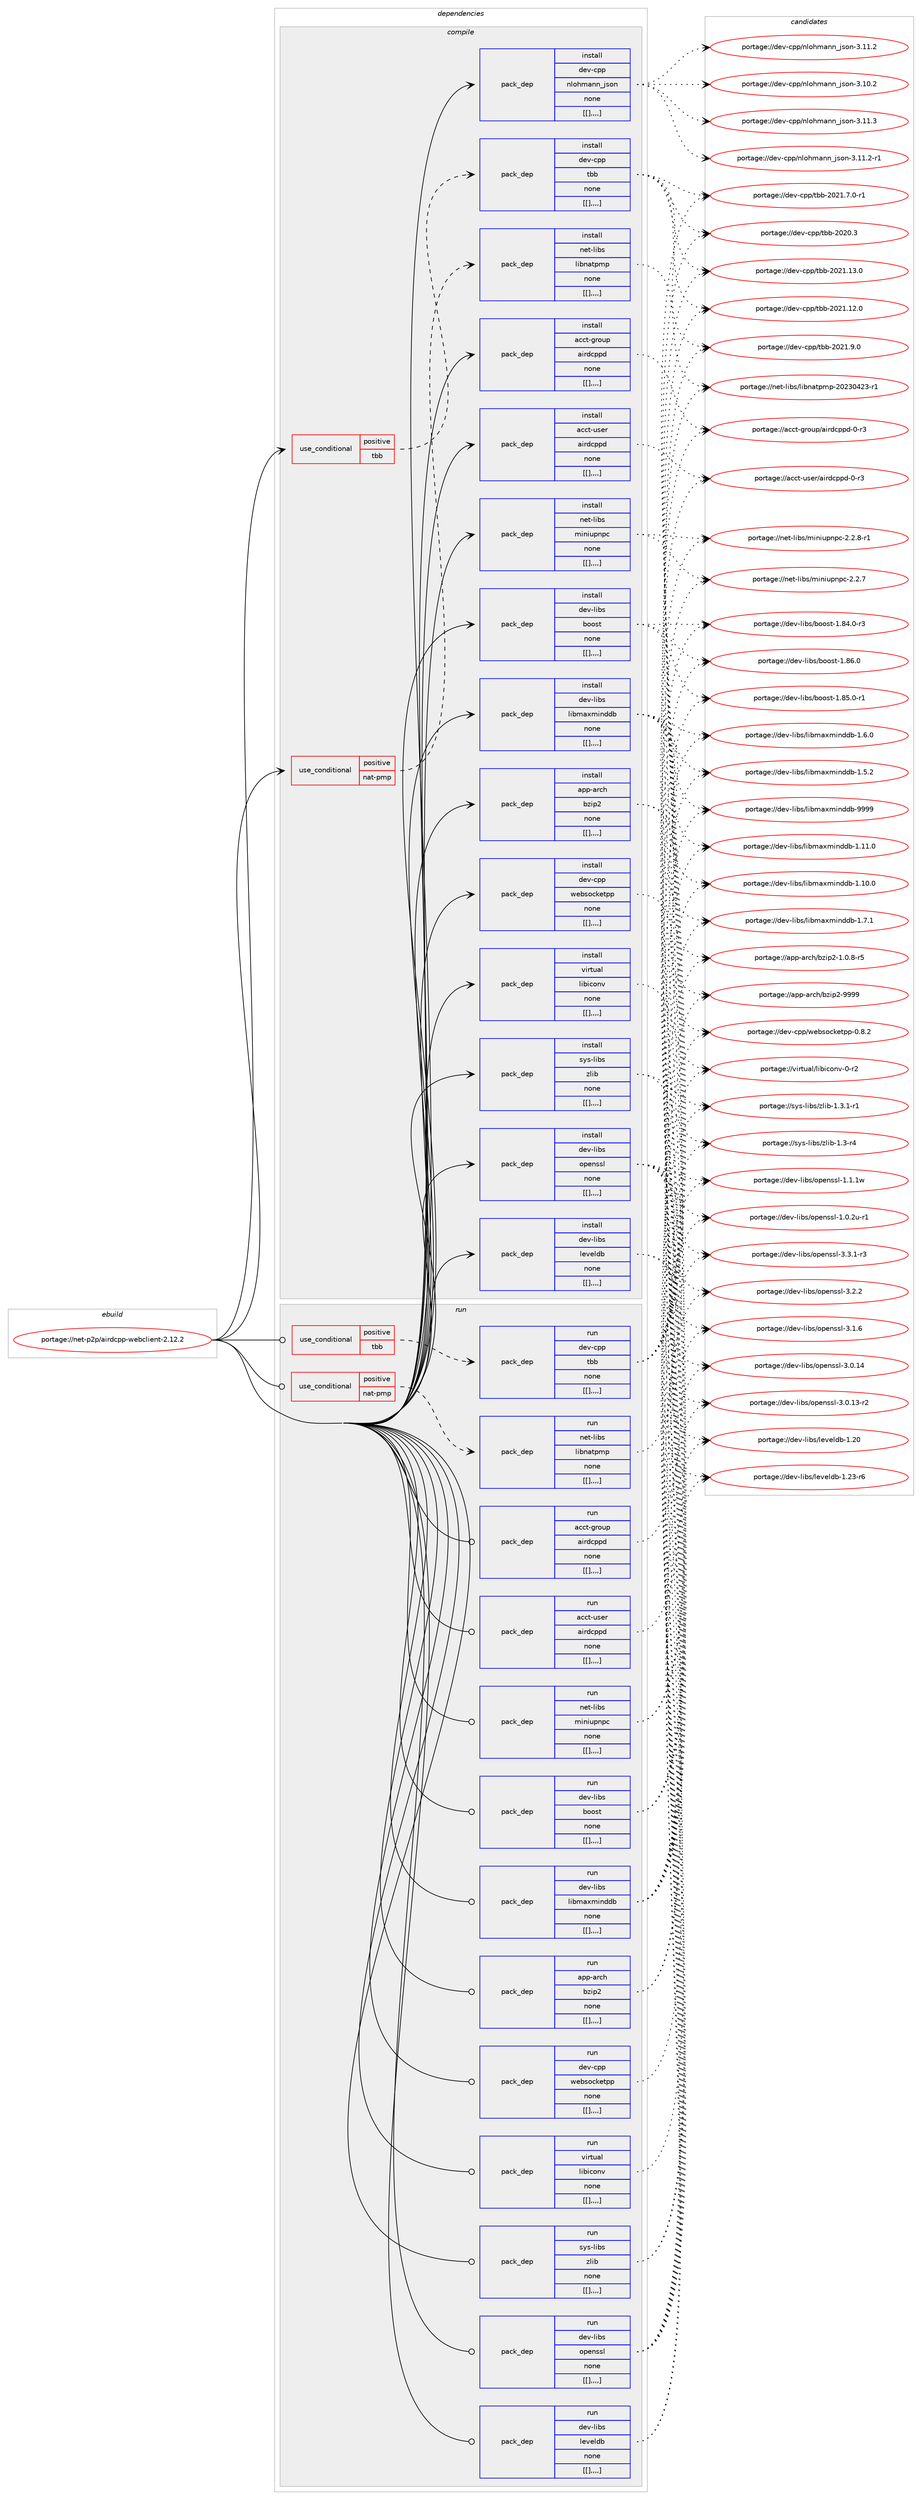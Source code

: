 digraph prolog {

# *************
# Graph options
# *************

newrank=true;
concentrate=true;
compound=true;
graph [rankdir=LR,fontname=Helvetica,fontsize=10,ranksep=1.5];#, ranksep=2.5, nodesep=0.2];
edge  [arrowhead=vee];
node  [fontname=Helvetica,fontsize=10];

# **********
# The ebuild
# **********

subgraph cluster_leftcol {
color=gray;
label=<<i>ebuild</i>>;
id [label="portage://net-p2p/airdcpp-webclient-2.12.2", color=red, width=4, href="../net-p2p/airdcpp-webclient-2.12.2.svg"];
}

# ****************
# The dependencies
# ****************

subgraph cluster_midcol {
color=gray;
label=<<i>dependencies</i>>;
subgraph cluster_compile {
fillcolor="#eeeeee";
style=filled;
label=<<i>compile</i>>;
subgraph cond104106 {
dependency396474 [label=<<TABLE BORDER="0" CELLBORDER="1" CELLSPACING="0" CELLPADDING="4"><TR><TD ROWSPAN="3" CELLPADDING="10">use_conditional</TD></TR><TR><TD>positive</TD></TR><TR><TD>nat-pmp</TD></TR></TABLE>>, shape=none, color=red];
subgraph pack289460 {
dependency396475 [label=<<TABLE BORDER="0" CELLBORDER="1" CELLSPACING="0" CELLPADDING="4" WIDTH="220"><TR><TD ROWSPAN="6" CELLPADDING="30">pack_dep</TD></TR><TR><TD WIDTH="110">install</TD></TR><TR><TD>net-libs</TD></TR><TR><TD>libnatpmp</TD></TR><TR><TD>none</TD></TR><TR><TD>[[],,,,]</TD></TR></TABLE>>, shape=none, color=blue];
}
dependency396474:e -> dependency396475:w [weight=20,style="dashed",arrowhead="vee"];
}
id:e -> dependency396474:w [weight=20,style="solid",arrowhead="vee"];
subgraph cond104107 {
dependency396476 [label=<<TABLE BORDER="0" CELLBORDER="1" CELLSPACING="0" CELLPADDING="4"><TR><TD ROWSPAN="3" CELLPADDING="10">use_conditional</TD></TR><TR><TD>positive</TD></TR><TR><TD>tbb</TD></TR></TABLE>>, shape=none, color=red];
subgraph pack289461 {
dependency396477 [label=<<TABLE BORDER="0" CELLBORDER="1" CELLSPACING="0" CELLPADDING="4" WIDTH="220"><TR><TD ROWSPAN="6" CELLPADDING="30">pack_dep</TD></TR><TR><TD WIDTH="110">install</TD></TR><TR><TD>dev-cpp</TD></TR><TR><TD>tbb</TD></TR><TR><TD>none</TD></TR><TR><TD>[[],,,,]</TD></TR></TABLE>>, shape=none, color=blue];
}
dependency396476:e -> dependency396477:w [weight=20,style="dashed",arrowhead="vee"];
}
id:e -> dependency396476:w [weight=20,style="solid",arrowhead="vee"];
subgraph pack289462 {
dependency396478 [label=<<TABLE BORDER="0" CELLBORDER="1" CELLSPACING="0" CELLPADDING="4" WIDTH="220"><TR><TD ROWSPAN="6" CELLPADDING="30">pack_dep</TD></TR><TR><TD WIDTH="110">install</TD></TR><TR><TD>acct-group</TD></TR><TR><TD>airdcppd</TD></TR><TR><TD>none</TD></TR><TR><TD>[[],,,,]</TD></TR></TABLE>>, shape=none, color=blue];
}
id:e -> dependency396478:w [weight=20,style="solid",arrowhead="vee"];
subgraph pack289463 {
dependency396479 [label=<<TABLE BORDER="0" CELLBORDER="1" CELLSPACING="0" CELLPADDING="4" WIDTH="220"><TR><TD ROWSPAN="6" CELLPADDING="30">pack_dep</TD></TR><TR><TD WIDTH="110">install</TD></TR><TR><TD>acct-user</TD></TR><TR><TD>airdcppd</TD></TR><TR><TD>none</TD></TR><TR><TD>[[],,,,]</TD></TR></TABLE>>, shape=none, color=blue];
}
id:e -> dependency396479:w [weight=20,style="solid",arrowhead="vee"];
subgraph pack289464 {
dependency396480 [label=<<TABLE BORDER="0" CELLBORDER="1" CELLSPACING="0" CELLPADDING="4" WIDTH="220"><TR><TD ROWSPAN="6" CELLPADDING="30">pack_dep</TD></TR><TR><TD WIDTH="110">install</TD></TR><TR><TD>app-arch</TD></TR><TR><TD>bzip2</TD></TR><TR><TD>none</TD></TR><TR><TD>[[],,,,]</TD></TR></TABLE>>, shape=none, color=blue];
}
id:e -> dependency396480:w [weight=20,style="solid",arrowhead="vee"];
subgraph pack289465 {
dependency396481 [label=<<TABLE BORDER="0" CELLBORDER="1" CELLSPACING="0" CELLPADDING="4" WIDTH="220"><TR><TD ROWSPAN="6" CELLPADDING="30">pack_dep</TD></TR><TR><TD WIDTH="110">install</TD></TR><TR><TD>dev-cpp</TD></TR><TR><TD>nlohmann_json</TD></TR><TR><TD>none</TD></TR><TR><TD>[[],,,,]</TD></TR></TABLE>>, shape=none, color=blue];
}
id:e -> dependency396481:w [weight=20,style="solid",arrowhead="vee"];
subgraph pack289466 {
dependency396482 [label=<<TABLE BORDER="0" CELLBORDER="1" CELLSPACING="0" CELLPADDING="4" WIDTH="220"><TR><TD ROWSPAN="6" CELLPADDING="30">pack_dep</TD></TR><TR><TD WIDTH="110">install</TD></TR><TR><TD>dev-cpp</TD></TR><TR><TD>websocketpp</TD></TR><TR><TD>none</TD></TR><TR><TD>[[],,,,]</TD></TR></TABLE>>, shape=none, color=blue];
}
id:e -> dependency396482:w [weight=20,style="solid",arrowhead="vee"];
subgraph pack289467 {
dependency396483 [label=<<TABLE BORDER="0" CELLBORDER="1" CELLSPACING="0" CELLPADDING="4" WIDTH="220"><TR><TD ROWSPAN="6" CELLPADDING="30">pack_dep</TD></TR><TR><TD WIDTH="110">install</TD></TR><TR><TD>dev-libs</TD></TR><TR><TD>boost</TD></TR><TR><TD>none</TD></TR><TR><TD>[[],,,,]</TD></TR></TABLE>>, shape=none, color=blue];
}
id:e -> dependency396483:w [weight=20,style="solid",arrowhead="vee"];
subgraph pack289468 {
dependency396484 [label=<<TABLE BORDER="0" CELLBORDER="1" CELLSPACING="0" CELLPADDING="4" WIDTH="220"><TR><TD ROWSPAN="6" CELLPADDING="30">pack_dep</TD></TR><TR><TD WIDTH="110">install</TD></TR><TR><TD>dev-libs</TD></TR><TR><TD>leveldb</TD></TR><TR><TD>none</TD></TR><TR><TD>[[],,,,]</TD></TR></TABLE>>, shape=none, color=blue];
}
id:e -> dependency396484:w [weight=20,style="solid",arrowhead="vee"];
subgraph pack289469 {
dependency396485 [label=<<TABLE BORDER="0" CELLBORDER="1" CELLSPACING="0" CELLPADDING="4" WIDTH="220"><TR><TD ROWSPAN="6" CELLPADDING="30">pack_dep</TD></TR><TR><TD WIDTH="110">install</TD></TR><TR><TD>dev-libs</TD></TR><TR><TD>libmaxminddb</TD></TR><TR><TD>none</TD></TR><TR><TD>[[],,,,]</TD></TR></TABLE>>, shape=none, color=blue];
}
id:e -> dependency396485:w [weight=20,style="solid",arrowhead="vee"];
subgraph pack289470 {
dependency396486 [label=<<TABLE BORDER="0" CELLBORDER="1" CELLSPACING="0" CELLPADDING="4" WIDTH="220"><TR><TD ROWSPAN="6" CELLPADDING="30">pack_dep</TD></TR><TR><TD WIDTH="110">install</TD></TR><TR><TD>dev-libs</TD></TR><TR><TD>openssl</TD></TR><TR><TD>none</TD></TR><TR><TD>[[],,,,]</TD></TR></TABLE>>, shape=none, color=blue];
}
id:e -> dependency396486:w [weight=20,style="solid",arrowhead="vee"];
subgraph pack289471 {
dependency396487 [label=<<TABLE BORDER="0" CELLBORDER="1" CELLSPACING="0" CELLPADDING="4" WIDTH="220"><TR><TD ROWSPAN="6" CELLPADDING="30">pack_dep</TD></TR><TR><TD WIDTH="110">install</TD></TR><TR><TD>net-libs</TD></TR><TR><TD>miniupnpc</TD></TR><TR><TD>none</TD></TR><TR><TD>[[],,,,]</TD></TR></TABLE>>, shape=none, color=blue];
}
id:e -> dependency396487:w [weight=20,style="solid",arrowhead="vee"];
subgraph pack289472 {
dependency396488 [label=<<TABLE BORDER="0" CELLBORDER="1" CELLSPACING="0" CELLPADDING="4" WIDTH="220"><TR><TD ROWSPAN="6" CELLPADDING="30">pack_dep</TD></TR><TR><TD WIDTH="110">install</TD></TR><TR><TD>sys-libs</TD></TR><TR><TD>zlib</TD></TR><TR><TD>none</TD></TR><TR><TD>[[],,,,]</TD></TR></TABLE>>, shape=none, color=blue];
}
id:e -> dependency396488:w [weight=20,style="solid",arrowhead="vee"];
subgraph pack289473 {
dependency396489 [label=<<TABLE BORDER="0" CELLBORDER="1" CELLSPACING="0" CELLPADDING="4" WIDTH="220"><TR><TD ROWSPAN="6" CELLPADDING="30">pack_dep</TD></TR><TR><TD WIDTH="110">install</TD></TR><TR><TD>virtual</TD></TR><TR><TD>libiconv</TD></TR><TR><TD>none</TD></TR><TR><TD>[[],,,,]</TD></TR></TABLE>>, shape=none, color=blue];
}
id:e -> dependency396489:w [weight=20,style="solid",arrowhead="vee"];
}
subgraph cluster_compileandrun {
fillcolor="#eeeeee";
style=filled;
label=<<i>compile and run</i>>;
}
subgraph cluster_run {
fillcolor="#eeeeee";
style=filled;
label=<<i>run</i>>;
subgraph cond104108 {
dependency396490 [label=<<TABLE BORDER="0" CELLBORDER="1" CELLSPACING="0" CELLPADDING="4"><TR><TD ROWSPAN="3" CELLPADDING="10">use_conditional</TD></TR><TR><TD>positive</TD></TR><TR><TD>nat-pmp</TD></TR></TABLE>>, shape=none, color=red];
subgraph pack289474 {
dependency396491 [label=<<TABLE BORDER="0" CELLBORDER="1" CELLSPACING="0" CELLPADDING="4" WIDTH="220"><TR><TD ROWSPAN="6" CELLPADDING="30">pack_dep</TD></TR><TR><TD WIDTH="110">run</TD></TR><TR><TD>net-libs</TD></TR><TR><TD>libnatpmp</TD></TR><TR><TD>none</TD></TR><TR><TD>[[],,,,]</TD></TR></TABLE>>, shape=none, color=blue];
}
dependency396490:e -> dependency396491:w [weight=20,style="dashed",arrowhead="vee"];
}
id:e -> dependency396490:w [weight=20,style="solid",arrowhead="odot"];
subgraph cond104109 {
dependency396492 [label=<<TABLE BORDER="0" CELLBORDER="1" CELLSPACING="0" CELLPADDING="4"><TR><TD ROWSPAN="3" CELLPADDING="10">use_conditional</TD></TR><TR><TD>positive</TD></TR><TR><TD>tbb</TD></TR></TABLE>>, shape=none, color=red];
subgraph pack289475 {
dependency396493 [label=<<TABLE BORDER="0" CELLBORDER="1" CELLSPACING="0" CELLPADDING="4" WIDTH="220"><TR><TD ROWSPAN="6" CELLPADDING="30">pack_dep</TD></TR><TR><TD WIDTH="110">run</TD></TR><TR><TD>dev-cpp</TD></TR><TR><TD>tbb</TD></TR><TR><TD>none</TD></TR><TR><TD>[[],,,,]</TD></TR></TABLE>>, shape=none, color=blue];
}
dependency396492:e -> dependency396493:w [weight=20,style="dashed",arrowhead="vee"];
}
id:e -> dependency396492:w [weight=20,style="solid",arrowhead="odot"];
subgraph pack289476 {
dependency396494 [label=<<TABLE BORDER="0" CELLBORDER="1" CELLSPACING="0" CELLPADDING="4" WIDTH="220"><TR><TD ROWSPAN="6" CELLPADDING="30">pack_dep</TD></TR><TR><TD WIDTH="110">run</TD></TR><TR><TD>acct-group</TD></TR><TR><TD>airdcppd</TD></TR><TR><TD>none</TD></TR><TR><TD>[[],,,,]</TD></TR></TABLE>>, shape=none, color=blue];
}
id:e -> dependency396494:w [weight=20,style="solid",arrowhead="odot"];
subgraph pack289477 {
dependency396495 [label=<<TABLE BORDER="0" CELLBORDER="1" CELLSPACING="0" CELLPADDING="4" WIDTH="220"><TR><TD ROWSPAN="6" CELLPADDING="30">pack_dep</TD></TR><TR><TD WIDTH="110">run</TD></TR><TR><TD>acct-user</TD></TR><TR><TD>airdcppd</TD></TR><TR><TD>none</TD></TR><TR><TD>[[],,,,]</TD></TR></TABLE>>, shape=none, color=blue];
}
id:e -> dependency396495:w [weight=20,style="solid",arrowhead="odot"];
subgraph pack289478 {
dependency396496 [label=<<TABLE BORDER="0" CELLBORDER="1" CELLSPACING="0" CELLPADDING="4" WIDTH="220"><TR><TD ROWSPAN="6" CELLPADDING="30">pack_dep</TD></TR><TR><TD WIDTH="110">run</TD></TR><TR><TD>app-arch</TD></TR><TR><TD>bzip2</TD></TR><TR><TD>none</TD></TR><TR><TD>[[],,,,]</TD></TR></TABLE>>, shape=none, color=blue];
}
id:e -> dependency396496:w [weight=20,style="solid",arrowhead="odot"];
subgraph pack289479 {
dependency396497 [label=<<TABLE BORDER="0" CELLBORDER="1" CELLSPACING="0" CELLPADDING="4" WIDTH="220"><TR><TD ROWSPAN="6" CELLPADDING="30">pack_dep</TD></TR><TR><TD WIDTH="110">run</TD></TR><TR><TD>dev-cpp</TD></TR><TR><TD>websocketpp</TD></TR><TR><TD>none</TD></TR><TR><TD>[[],,,,]</TD></TR></TABLE>>, shape=none, color=blue];
}
id:e -> dependency396497:w [weight=20,style="solid",arrowhead="odot"];
subgraph pack289480 {
dependency396498 [label=<<TABLE BORDER="0" CELLBORDER="1" CELLSPACING="0" CELLPADDING="4" WIDTH="220"><TR><TD ROWSPAN="6" CELLPADDING="30">pack_dep</TD></TR><TR><TD WIDTH="110">run</TD></TR><TR><TD>dev-libs</TD></TR><TR><TD>boost</TD></TR><TR><TD>none</TD></TR><TR><TD>[[],,,,]</TD></TR></TABLE>>, shape=none, color=blue];
}
id:e -> dependency396498:w [weight=20,style="solid",arrowhead="odot"];
subgraph pack289481 {
dependency396499 [label=<<TABLE BORDER="0" CELLBORDER="1" CELLSPACING="0" CELLPADDING="4" WIDTH="220"><TR><TD ROWSPAN="6" CELLPADDING="30">pack_dep</TD></TR><TR><TD WIDTH="110">run</TD></TR><TR><TD>dev-libs</TD></TR><TR><TD>leveldb</TD></TR><TR><TD>none</TD></TR><TR><TD>[[],,,,]</TD></TR></TABLE>>, shape=none, color=blue];
}
id:e -> dependency396499:w [weight=20,style="solid",arrowhead="odot"];
subgraph pack289482 {
dependency396500 [label=<<TABLE BORDER="0" CELLBORDER="1" CELLSPACING="0" CELLPADDING="4" WIDTH="220"><TR><TD ROWSPAN="6" CELLPADDING="30">pack_dep</TD></TR><TR><TD WIDTH="110">run</TD></TR><TR><TD>dev-libs</TD></TR><TR><TD>libmaxminddb</TD></TR><TR><TD>none</TD></TR><TR><TD>[[],,,,]</TD></TR></TABLE>>, shape=none, color=blue];
}
id:e -> dependency396500:w [weight=20,style="solid",arrowhead="odot"];
subgraph pack289483 {
dependency396501 [label=<<TABLE BORDER="0" CELLBORDER="1" CELLSPACING="0" CELLPADDING="4" WIDTH="220"><TR><TD ROWSPAN="6" CELLPADDING="30">pack_dep</TD></TR><TR><TD WIDTH="110">run</TD></TR><TR><TD>dev-libs</TD></TR><TR><TD>openssl</TD></TR><TR><TD>none</TD></TR><TR><TD>[[],,,,]</TD></TR></TABLE>>, shape=none, color=blue];
}
id:e -> dependency396501:w [weight=20,style="solid",arrowhead="odot"];
subgraph pack289484 {
dependency396502 [label=<<TABLE BORDER="0" CELLBORDER="1" CELLSPACING="0" CELLPADDING="4" WIDTH="220"><TR><TD ROWSPAN="6" CELLPADDING="30">pack_dep</TD></TR><TR><TD WIDTH="110">run</TD></TR><TR><TD>net-libs</TD></TR><TR><TD>miniupnpc</TD></TR><TR><TD>none</TD></TR><TR><TD>[[],,,,]</TD></TR></TABLE>>, shape=none, color=blue];
}
id:e -> dependency396502:w [weight=20,style="solid",arrowhead="odot"];
subgraph pack289485 {
dependency396503 [label=<<TABLE BORDER="0" CELLBORDER="1" CELLSPACING="0" CELLPADDING="4" WIDTH="220"><TR><TD ROWSPAN="6" CELLPADDING="30">pack_dep</TD></TR><TR><TD WIDTH="110">run</TD></TR><TR><TD>sys-libs</TD></TR><TR><TD>zlib</TD></TR><TR><TD>none</TD></TR><TR><TD>[[],,,,]</TD></TR></TABLE>>, shape=none, color=blue];
}
id:e -> dependency396503:w [weight=20,style="solid",arrowhead="odot"];
subgraph pack289486 {
dependency396504 [label=<<TABLE BORDER="0" CELLBORDER="1" CELLSPACING="0" CELLPADDING="4" WIDTH="220"><TR><TD ROWSPAN="6" CELLPADDING="30">pack_dep</TD></TR><TR><TD WIDTH="110">run</TD></TR><TR><TD>virtual</TD></TR><TR><TD>libiconv</TD></TR><TR><TD>none</TD></TR><TR><TD>[[],,,,]</TD></TR></TABLE>>, shape=none, color=blue];
}
id:e -> dependency396504:w [weight=20,style="solid",arrowhead="odot"];
}
}

# **************
# The candidates
# **************

subgraph cluster_choices {
rank=same;
color=gray;
label=<<i>candidates</i>>;

subgraph choice289460 {
color=black;
nodesep=1;
choice11010111645108105981154710810598110971161121091124550485051485250514511449 [label="portage://net-libs/libnatpmp-20230423-r1", color=red, width=4,href="../net-libs/libnatpmp-20230423-r1.svg"];
dependency396475:e -> choice11010111645108105981154710810598110971161121091124550485051485250514511449:w [style=dotted,weight="100"];
}
subgraph choice289461 {
color=black;
nodesep=1;
choice100101118459911211247116989845504850494649514648 [label="portage://dev-cpp/tbb-2021.13.0", color=red, width=4,href="../dev-cpp/tbb-2021.13.0.svg"];
choice100101118459911211247116989845504850494649504648 [label="portage://dev-cpp/tbb-2021.12.0", color=red, width=4,href="../dev-cpp/tbb-2021.12.0.svg"];
choice1001011184599112112471169898455048504946574648 [label="portage://dev-cpp/tbb-2021.9.0", color=red, width=4,href="../dev-cpp/tbb-2021.9.0.svg"];
choice10010111845991121124711698984550485049465546484511449 [label="portage://dev-cpp/tbb-2021.7.0-r1", color=red, width=4,href="../dev-cpp/tbb-2021.7.0-r1.svg"];
choice100101118459911211247116989845504850484651 [label="portage://dev-cpp/tbb-2020.3", color=red, width=4,href="../dev-cpp/tbb-2020.3.svg"];
dependency396477:e -> choice100101118459911211247116989845504850494649514648:w [style=dotted,weight="100"];
dependency396477:e -> choice100101118459911211247116989845504850494649504648:w [style=dotted,weight="100"];
dependency396477:e -> choice1001011184599112112471169898455048504946574648:w [style=dotted,weight="100"];
dependency396477:e -> choice10010111845991121124711698984550485049465546484511449:w [style=dotted,weight="100"];
dependency396477:e -> choice100101118459911211247116989845504850484651:w [style=dotted,weight="100"];
}
subgraph choice289462 {
color=black;
nodesep=1;
choice9799991164510311411111711247971051141009911211210045484511451 [label="portage://acct-group/airdcppd-0-r3", color=red, width=4,href="../acct-group/airdcppd-0-r3.svg"];
dependency396478:e -> choice9799991164510311411111711247971051141009911211210045484511451:w [style=dotted,weight="100"];
}
subgraph choice289463 {
color=black;
nodesep=1;
choice9799991164511711510111447971051141009911211210045484511451 [label="portage://acct-user/airdcppd-0-r3", color=red, width=4,href="../acct-user/airdcppd-0-r3.svg"];
dependency396479:e -> choice9799991164511711510111447971051141009911211210045484511451:w [style=dotted,weight="100"];
}
subgraph choice289464 {
color=black;
nodesep=1;
choice971121124597114991044798122105112504557575757 [label="portage://app-arch/bzip2-9999", color=red, width=4,href="../app-arch/bzip2-9999.svg"];
choice971121124597114991044798122105112504549464846564511453 [label="portage://app-arch/bzip2-1.0.8-r5", color=red, width=4,href="../app-arch/bzip2-1.0.8-r5.svg"];
dependency396480:e -> choice971121124597114991044798122105112504557575757:w [style=dotted,weight="100"];
dependency396480:e -> choice971121124597114991044798122105112504549464846564511453:w [style=dotted,weight="100"];
}
subgraph choice289465 {
color=black;
nodesep=1;
choice100101118459911211247110108111104109971101109510611511111045514649494651 [label="portage://dev-cpp/nlohmann_json-3.11.3", color=red, width=4,href="../dev-cpp/nlohmann_json-3.11.3.svg"];
choice1001011184599112112471101081111041099711011095106115111110455146494946504511449 [label="portage://dev-cpp/nlohmann_json-3.11.2-r1", color=red, width=4,href="../dev-cpp/nlohmann_json-3.11.2-r1.svg"];
choice100101118459911211247110108111104109971101109510611511111045514649494650 [label="portage://dev-cpp/nlohmann_json-3.11.2", color=red, width=4,href="../dev-cpp/nlohmann_json-3.11.2.svg"];
choice100101118459911211247110108111104109971101109510611511111045514649484650 [label="portage://dev-cpp/nlohmann_json-3.10.2", color=red, width=4,href="../dev-cpp/nlohmann_json-3.10.2.svg"];
dependency396481:e -> choice100101118459911211247110108111104109971101109510611511111045514649494651:w [style=dotted,weight="100"];
dependency396481:e -> choice1001011184599112112471101081111041099711011095106115111110455146494946504511449:w [style=dotted,weight="100"];
dependency396481:e -> choice100101118459911211247110108111104109971101109510611511111045514649494650:w [style=dotted,weight="100"];
dependency396481:e -> choice100101118459911211247110108111104109971101109510611511111045514649484650:w [style=dotted,weight="100"];
}
subgraph choice289466 {
color=black;
nodesep=1;
choice1001011184599112112471191019811511199107101116112112454846564650 [label="portage://dev-cpp/websocketpp-0.8.2", color=red, width=4,href="../dev-cpp/websocketpp-0.8.2.svg"];
dependency396482:e -> choice1001011184599112112471191019811511199107101116112112454846564650:w [style=dotted,weight="100"];
}
subgraph choice289467 {
color=black;
nodesep=1;
choice1001011184510810598115479811111111511645494656544648 [label="portage://dev-libs/boost-1.86.0", color=red, width=4,href="../dev-libs/boost-1.86.0.svg"];
choice10010111845108105981154798111111115116454946565346484511449 [label="portage://dev-libs/boost-1.85.0-r1", color=red, width=4,href="../dev-libs/boost-1.85.0-r1.svg"];
choice10010111845108105981154798111111115116454946565246484511451 [label="portage://dev-libs/boost-1.84.0-r3", color=red, width=4,href="../dev-libs/boost-1.84.0-r3.svg"];
dependency396483:e -> choice1001011184510810598115479811111111511645494656544648:w [style=dotted,weight="100"];
dependency396483:e -> choice10010111845108105981154798111111115116454946565346484511449:w [style=dotted,weight="100"];
dependency396483:e -> choice10010111845108105981154798111111115116454946565246484511451:w [style=dotted,weight="100"];
}
subgraph choice289468 {
color=black;
nodesep=1;
choice1001011184510810598115471081011181011081009845494650514511454 [label="portage://dev-libs/leveldb-1.23-r6", color=red, width=4,href="../dev-libs/leveldb-1.23-r6.svg"];
choice100101118451081059811547108101118101108100984549465048 [label="portage://dev-libs/leveldb-1.20", color=red, width=4,href="../dev-libs/leveldb-1.20.svg"];
dependency396484:e -> choice1001011184510810598115471081011181011081009845494650514511454:w [style=dotted,weight="100"];
dependency396484:e -> choice100101118451081059811547108101118101108100984549465048:w [style=dotted,weight="100"];
}
subgraph choice289469 {
color=black;
nodesep=1;
choice1001011184510810598115471081059810997120109105110100100984557575757 [label="portage://dev-libs/libmaxminddb-9999", color=red, width=4,href="../dev-libs/libmaxminddb-9999.svg"];
choice10010111845108105981154710810598109971201091051101001009845494649494648 [label="portage://dev-libs/libmaxminddb-1.11.0", color=red, width=4,href="../dev-libs/libmaxminddb-1.11.0.svg"];
choice10010111845108105981154710810598109971201091051101001009845494649484648 [label="portage://dev-libs/libmaxminddb-1.10.0", color=red, width=4,href="../dev-libs/libmaxminddb-1.10.0.svg"];
choice100101118451081059811547108105981099712010910511010010098454946554649 [label="portage://dev-libs/libmaxminddb-1.7.1", color=red, width=4,href="../dev-libs/libmaxminddb-1.7.1.svg"];
choice100101118451081059811547108105981099712010910511010010098454946544648 [label="portage://dev-libs/libmaxminddb-1.6.0", color=red, width=4,href="../dev-libs/libmaxminddb-1.6.0.svg"];
choice100101118451081059811547108105981099712010910511010010098454946534650 [label="portage://dev-libs/libmaxminddb-1.5.2", color=red, width=4,href="../dev-libs/libmaxminddb-1.5.2.svg"];
dependency396485:e -> choice1001011184510810598115471081059810997120109105110100100984557575757:w [style=dotted,weight="100"];
dependency396485:e -> choice10010111845108105981154710810598109971201091051101001009845494649494648:w [style=dotted,weight="100"];
dependency396485:e -> choice10010111845108105981154710810598109971201091051101001009845494649484648:w [style=dotted,weight="100"];
dependency396485:e -> choice100101118451081059811547108105981099712010910511010010098454946554649:w [style=dotted,weight="100"];
dependency396485:e -> choice100101118451081059811547108105981099712010910511010010098454946544648:w [style=dotted,weight="100"];
dependency396485:e -> choice100101118451081059811547108105981099712010910511010010098454946534650:w [style=dotted,weight="100"];
}
subgraph choice289470 {
color=black;
nodesep=1;
choice1001011184510810598115471111121011101151151084551465146494511451 [label="portage://dev-libs/openssl-3.3.1-r3", color=red, width=4,href="../dev-libs/openssl-3.3.1-r3.svg"];
choice100101118451081059811547111112101110115115108455146504650 [label="portage://dev-libs/openssl-3.2.2", color=red, width=4,href="../dev-libs/openssl-3.2.2.svg"];
choice100101118451081059811547111112101110115115108455146494654 [label="portage://dev-libs/openssl-3.1.6", color=red, width=4,href="../dev-libs/openssl-3.1.6.svg"];
choice10010111845108105981154711111210111011511510845514648464952 [label="portage://dev-libs/openssl-3.0.14", color=red, width=4,href="../dev-libs/openssl-3.0.14.svg"];
choice100101118451081059811547111112101110115115108455146484649514511450 [label="portage://dev-libs/openssl-3.0.13-r2", color=red, width=4,href="../dev-libs/openssl-3.0.13-r2.svg"];
choice100101118451081059811547111112101110115115108454946494649119 [label="portage://dev-libs/openssl-1.1.1w", color=red, width=4,href="../dev-libs/openssl-1.1.1w.svg"];
choice1001011184510810598115471111121011101151151084549464846501174511449 [label="portage://dev-libs/openssl-1.0.2u-r1", color=red, width=4,href="../dev-libs/openssl-1.0.2u-r1.svg"];
dependency396486:e -> choice1001011184510810598115471111121011101151151084551465146494511451:w [style=dotted,weight="100"];
dependency396486:e -> choice100101118451081059811547111112101110115115108455146504650:w [style=dotted,weight="100"];
dependency396486:e -> choice100101118451081059811547111112101110115115108455146494654:w [style=dotted,weight="100"];
dependency396486:e -> choice10010111845108105981154711111210111011511510845514648464952:w [style=dotted,weight="100"];
dependency396486:e -> choice100101118451081059811547111112101110115115108455146484649514511450:w [style=dotted,weight="100"];
dependency396486:e -> choice100101118451081059811547111112101110115115108454946494649119:w [style=dotted,weight="100"];
dependency396486:e -> choice1001011184510810598115471111121011101151151084549464846501174511449:w [style=dotted,weight="100"];
}
subgraph choice289471 {
color=black;
nodesep=1;
choice110101116451081059811547109105110105117112110112994550465046564511449 [label="portage://net-libs/miniupnpc-2.2.8-r1", color=red, width=4,href="../net-libs/miniupnpc-2.2.8-r1.svg"];
choice11010111645108105981154710910511010511711211011299455046504655 [label="portage://net-libs/miniupnpc-2.2.7", color=red, width=4,href="../net-libs/miniupnpc-2.2.7.svg"];
dependency396487:e -> choice110101116451081059811547109105110105117112110112994550465046564511449:w [style=dotted,weight="100"];
dependency396487:e -> choice11010111645108105981154710910511010511711211011299455046504655:w [style=dotted,weight="100"];
}
subgraph choice289472 {
color=black;
nodesep=1;
choice115121115451081059811547122108105984549465146494511449 [label="portage://sys-libs/zlib-1.3.1-r1", color=red, width=4,href="../sys-libs/zlib-1.3.1-r1.svg"];
choice11512111545108105981154712210810598454946514511452 [label="portage://sys-libs/zlib-1.3-r4", color=red, width=4,href="../sys-libs/zlib-1.3-r4.svg"];
dependency396488:e -> choice115121115451081059811547122108105984549465146494511449:w [style=dotted,weight="100"];
dependency396488:e -> choice11512111545108105981154712210810598454946514511452:w [style=dotted,weight="100"];
}
subgraph choice289473 {
color=black;
nodesep=1;
choice1181051141161179710847108105981059911111011845484511450 [label="portage://virtual/libiconv-0-r2", color=red, width=4,href="../virtual/libiconv-0-r2.svg"];
dependency396489:e -> choice1181051141161179710847108105981059911111011845484511450:w [style=dotted,weight="100"];
}
subgraph choice289474 {
color=black;
nodesep=1;
choice11010111645108105981154710810598110971161121091124550485051485250514511449 [label="portage://net-libs/libnatpmp-20230423-r1", color=red, width=4,href="../net-libs/libnatpmp-20230423-r1.svg"];
dependency396491:e -> choice11010111645108105981154710810598110971161121091124550485051485250514511449:w [style=dotted,weight="100"];
}
subgraph choice289475 {
color=black;
nodesep=1;
choice100101118459911211247116989845504850494649514648 [label="portage://dev-cpp/tbb-2021.13.0", color=red, width=4,href="../dev-cpp/tbb-2021.13.0.svg"];
choice100101118459911211247116989845504850494649504648 [label="portage://dev-cpp/tbb-2021.12.0", color=red, width=4,href="../dev-cpp/tbb-2021.12.0.svg"];
choice1001011184599112112471169898455048504946574648 [label="portage://dev-cpp/tbb-2021.9.0", color=red, width=4,href="../dev-cpp/tbb-2021.9.0.svg"];
choice10010111845991121124711698984550485049465546484511449 [label="portage://dev-cpp/tbb-2021.7.0-r1", color=red, width=4,href="../dev-cpp/tbb-2021.7.0-r1.svg"];
choice100101118459911211247116989845504850484651 [label="portage://dev-cpp/tbb-2020.3", color=red, width=4,href="../dev-cpp/tbb-2020.3.svg"];
dependency396493:e -> choice100101118459911211247116989845504850494649514648:w [style=dotted,weight="100"];
dependency396493:e -> choice100101118459911211247116989845504850494649504648:w [style=dotted,weight="100"];
dependency396493:e -> choice1001011184599112112471169898455048504946574648:w [style=dotted,weight="100"];
dependency396493:e -> choice10010111845991121124711698984550485049465546484511449:w [style=dotted,weight="100"];
dependency396493:e -> choice100101118459911211247116989845504850484651:w [style=dotted,weight="100"];
}
subgraph choice289476 {
color=black;
nodesep=1;
choice9799991164510311411111711247971051141009911211210045484511451 [label="portage://acct-group/airdcppd-0-r3", color=red, width=4,href="../acct-group/airdcppd-0-r3.svg"];
dependency396494:e -> choice9799991164510311411111711247971051141009911211210045484511451:w [style=dotted,weight="100"];
}
subgraph choice289477 {
color=black;
nodesep=1;
choice9799991164511711510111447971051141009911211210045484511451 [label="portage://acct-user/airdcppd-0-r3", color=red, width=4,href="../acct-user/airdcppd-0-r3.svg"];
dependency396495:e -> choice9799991164511711510111447971051141009911211210045484511451:w [style=dotted,weight="100"];
}
subgraph choice289478 {
color=black;
nodesep=1;
choice971121124597114991044798122105112504557575757 [label="portage://app-arch/bzip2-9999", color=red, width=4,href="../app-arch/bzip2-9999.svg"];
choice971121124597114991044798122105112504549464846564511453 [label="portage://app-arch/bzip2-1.0.8-r5", color=red, width=4,href="../app-arch/bzip2-1.0.8-r5.svg"];
dependency396496:e -> choice971121124597114991044798122105112504557575757:w [style=dotted,weight="100"];
dependency396496:e -> choice971121124597114991044798122105112504549464846564511453:w [style=dotted,weight="100"];
}
subgraph choice289479 {
color=black;
nodesep=1;
choice1001011184599112112471191019811511199107101116112112454846564650 [label="portage://dev-cpp/websocketpp-0.8.2", color=red, width=4,href="../dev-cpp/websocketpp-0.8.2.svg"];
dependency396497:e -> choice1001011184599112112471191019811511199107101116112112454846564650:w [style=dotted,weight="100"];
}
subgraph choice289480 {
color=black;
nodesep=1;
choice1001011184510810598115479811111111511645494656544648 [label="portage://dev-libs/boost-1.86.0", color=red, width=4,href="../dev-libs/boost-1.86.0.svg"];
choice10010111845108105981154798111111115116454946565346484511449 [label="portage://dev-libs/boost-1.85.0-r1", color=red, width=4,href="../dev-libs/boost-1.85.0-r1.svg"];
choice10010111845108105981154798111111115116454946565246484511451 [label="portage://dev-libs/boost-1.84.0-r3", color=red, width=4,href="../dev-libs/boost-1.84.0-r3.svg"];
dependency396498:e -> choice1001011184510810598115479811111111511645494656544648:w [style=dotted,weight="100"];
dependency396498:e -> choice10010111845108105981154798111111115116454946565346484511449:w [style=dotted,weight="100"];
dependency396498:e -> choice10010111845108105981154798111111115116454946565246484511451:w [style=dotted,weight="100"];
}
subgraph choice289481 {
color=black;
nodesep=1;
choice1001011184510810598115471081011181011081009845494650514511454 [label="portage://dev-libs/leveldb-1.23-r6", color=red, width=4,href="../dev-libs/leveldb-1.23-r6.svg"];
choice100101118451081059811547108101118101108100984549465048 [label="portage://dev-libs/leveldb-1.20", color=red, width=4,href="../dev-libs/leveldb-1.20.svg"];
dependency396499:e -> choice1001011184510810598115471081011181011081009845494650514511454:w [style=dotted,weight="100"];
dependency396499:e -> choice100101118451081059811547108101118101108100984549465048:w [style=dotted,weight="100"];
}
subgraph choice289482 {
color=black;
nodesep=1;
choice1001011184510810598115471081059810997120109105110100100984557575757 [label="portage://dev-libs/libmaxminddb-9999", color=red, width=4,href="../dev-libs/libmaxminddb-9999.svg"];
choice10010111845108105981154710810598109971201091051101001009845494649494648 [label="portage://dev-libs/libmaxminddb-1.11.0", color=red, width=4,href="../dev-libs/libmaxminddb-1.11.0.svg"];
choice10010111845108105981154710810598109971201091051101001009845494649484648 [label="portage://dev-libs/libmaxminddb-1.10.0", color=red, width=4,href="../dev-libs/libmaxminddb-1.10.0.svg"];
choice100101118451081059811547108105981099712010910511010010098454946554649 [label="portage://dev-libs/libmaxminddb-1.7.1", color=red, width=4,href="../dev-libs/libmaxminddb-1.7.1.svg"];
choice100101118451081059811547108105981099712010910511010010098454946544648 [label="portage://dev-libs/libmaxminddb-1.6.0", color=red, width=4,href="../dev-libs/libmaxminddb-1.6.0.svg"];
choice100101118451081059811547108105981099712010910511010010098454946534650 [label="portage://dev-libs/libmaxminddb-1.5.2", color=red, width=4,href="../dev-libs/libmaxminddb-1.5.2.svg"];
dependency396500:e -> choice1001011184510810598115471081059810997120109105110100100984557575757:w [style=dotted,weight="100"];
dependency396500:e -> choice10010111845108105981154710810598109971201091051101001009845494649494648:w [style=dotted,weight="100"];
dependency396500:e -> choice10010111845108105981154710810598109971201091051101001009845494649484648:w [style=dotted,weight="100"];
dependency396500:e -> choice100101118451081059811547108105981099712010910511010010098454946554649:w [style=dotted,weight="100"];
dependency396500:e -> choice100101118451081059811547108105981099712010910511010010098454946544648:w [style=dotted,weight="100"];
dependency396500:e -> choice100101118451081059811547108105981099712010910511010010098454946534650:w [style=dotted,weight="100"];
}
subgraph choice289483 {
color=black;
nodesep=1;
choice1001011184510810598115471111121011101151151084551465146494511451 [label="portage://dev-libs/openssl-3.3.1-r3", color=red, width=4,href="../dev-libs/openssl-3.3.1-r3.svg"];
choice100101118451081059811547111112101110115115108455146504650 [label="portage://dev-libs/openssl-3.2.2", color=red, width=4,href="../dev-libs/openssl-3.2.2.svg"];
choice100101118451081059811547111112101110115115108455146494654 [label="portage://dev-libs/openssl-3.1.6", color=red, width=4,href="../dev-libs/openssl-3.1.6.svg"];
choice10010111845108105981154711111210111011511510845514648464952 [label="portage://dev-libs/openssl-3.0.14", color=red, width=4,href="../dev-libs/openssl-3.0.14.svg"];
choice100101118451081059811547111112101110115115108455146484649514511450 [label="portage://dev-libs/openssl-3.0.13-r2", color=red, width=4,href="../dev-libs/openssl-3.0.13-r2.svg"];
choice100101118451081059811547111112101110115115108454946494649119 [label="portage://dev-libs/openssl-1.1.1w", color=red, width=4,href="../dev-libs/openssl-1.1.1w.svg"];
choice1001011184510810598115471111121011101151151084549464846501174511449 [label="portage://dev-libs/openssl-1.0.2u-r1", color=red, width=4,href="../dev-libs/openssl-1.0.2u-r1.svg"];
dependency396501:e -> choice1001011184510810598115471111121011101151151084551465146494511451:w [style=dotted,weight="100"];
dependency396501:e -> choice100101118451081059811547111112101110115115108455146504650:w [style=dotted,weight="100"];
dependency396501:e -> choice100101118451081059811547111112101110115115108455146494654:w [style=dotted,weight="100"];
dependency396501:e -> choice10010111845108105981154711111210111011511510845514648464952:w [style=dotted,weight="100"];
dependency396501:e -> choice100101118451081059811547111112101110115115108455146484649514511450:w [style=dotted,weight="100"];
dependency396501:e -> choice100101118451081059811547111112101110115115108454946494649119:w [style=dotted,weight="100"];
dependency396501:e -> choice1001011184510810598115471111121011101151151084549464846501174511449:w [style=dotted,weight="100"];
}
subgraph choice289484 {
color=black;
nodesep=1;
choice110101116451081059811547109105110105117112110112994550465046564511449 [label="portage://net-libs/miniupnpc-2.2.8-r1", color=red, width=4,href="../net-libs/miniupnpc-2.2.8-r1.svg"];
choice11010111645108105981154710910511010511711211011299455046504655 [label="portage://net-libs/miniupnpc-2.2.7", color=red, width=4,href="../net-libs/miniupnpc-2.2.7.svg"];
dependency396502:e -> choice110101116451081059811547109105110105117112110112994550465046564511449:w [style=dotted,weight="100"];
dependency396502:e -> choice11010111645108105981154710910511010511711211011299455046504655:w [style=dotted,weight="100"];
}
subgraph choice289485 {
color=black;
nodesep=1;
choice115121115451081059811547122108105984549465146494511449 [label="portage://sys-libs/zlib-1.3.1-r1", color=red, width=4,href="../sys-libs/zlib-1.3.1-r1.svg"];
choice11512111545108105981154712210810598454946514511452 [label="portage://sys-libs/zlib-1.3-r4", color=red, width=4,href="../sys-libs/zlib-1.3-r4.svg"];
dependency396503:e -> choice115121115451081059811547122108105984549465146494511449:w [style=dotted,weight="100"];
dependency396503:e -> choice11512111545108105981154712210810598454946514511452:w [style=dotted,weight="100"];
}
subgraph choice289486 {
color=black;
nodesep=1;
choice1181051141161179710847108105981059911111011845484511450 [label="portage://virtual/libiconv-0-r2", color=red, width=4,href="../virtual/libiconv-0-r2.svg"];
dependency396504:e -> choice1181051141161179710847108105981059911111011845484511450:w [style=dotted,weight="100"];
}
}

}
